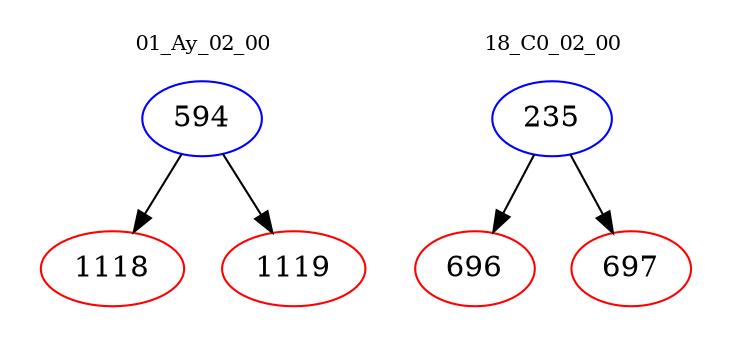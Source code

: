 digraph{
subgraph cluster_0 {
color = white
label = "01_Ay_02_00";
fontsize=10;
T0_594 [label="594", color="blue"]
T0_594 -> T0_1118 [color="black"]
T0_1118 [label="1118", color="red"]
T0_594 -> T0_1119 [color="black"]
T0_1119 [label="1119", color="red"]
}
subgraph cluster_1 {
color = white
label = "18_C0_02_00";
fontsize=10;
T1_235 [label="235", color="blue"]
T1_235 -> T1_696 [color="black"]
T1_696 [label="696", color="red"]
T1_235 -> T1_697 [color="black"]
T1_697 [label="697", color="red"]
}
}
